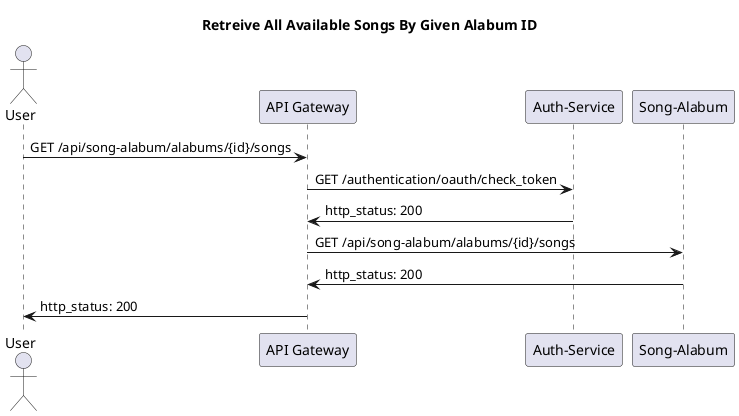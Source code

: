 @startuml
    title : Retreive All Available Songs By Given Alabum ID
    actor "User" as user
    participant "API Gateway" as api_gw
    participant "Auth-Service" as auth
    participant "Song-Alabum" as song_alabum

    user -> api_gw: GET /api/song-alabum/alabums/{id}/songs
    api_gw -> auth: GET /authentication/oauth/check_token
    api_gw <- auth: http_status: 200
    api_gw -> song_alabum: GET /api/song-alabum/alabums/{id}/songs
    api_gw <- song_alabum: http_status: 200
    user <- api_gw: http_status: 200
    
@enduml